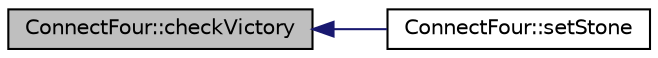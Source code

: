 digraph "ConnectFour::checkVictory"
{
  edge [fontname="Helvetica",fontsize="10",labelfontname="Helvetica",labelfontsize="10"];
  node [fontname="Helvetica",fontsize="10",shape=record];
  rankdir="LR";
  Node1 [label="ConnectFour::checkVictory",height=0.2,width=0.4,color="black", fillcolor="grey75", style="filled" fontcolor="black"];
  Node1 -> Node2 [dir="back",color="midnightblue",fontsize="10",style="solid",fontname="Helvetica"];
  Node2 [label="ConnectFour::setStone",height=0.2,width=0.4,color="black", fillcolor="white", style="filled",URL="$class_connect_four.html#aab7f413c1f52a8bc9ff21d397f9f1f3f",tooltip="liefert die Zeile zurück, in der der Stein gelandet ist. Prüft, ob der Zug siegreich war..."];
}
